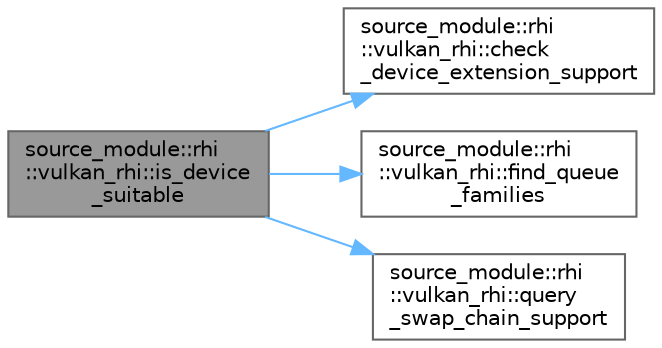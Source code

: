 digraph "source_module::rhi::vulkan_rhi::is_device_suitable"
{
 // LATEX_PDF_SIZE
  bgcolor="transparent";
  edge [fontname=Helvetica,fontsize=10,labelfontname=Helvetica,labelfontsize=10];
  node [fontname=Helvetica,fontsize=10,shape=box,height=0.2,width=0.4];
  rankdir="LR";
  Node1 [id="Node000001",label="source_module::rhi\l::vulkan_rhi::is_device\l_suitable",height=0.2,width=0.4,color="gray40", fillcolor="grey60", style="filled", fontcolor="black",tooltip=" "];
  Node1 -> Node2 [id="edge1_Node000001_Node000002",color="steelblue1",style="solid",tooltip=" "];
  Node2 [id="Node000002",label="source_module::rhi\l::vulkan_rhi::check\l_device_extension_support",height=0.2,width=0.4,color="grey40", fillcolor="white", style="filled",URL="$classsource__module_1_1rhi_1_1vulkan__rhi.html#ae35950ddac6856b4167d4605f65b9bbd",tooltip=" "];
  Node1 -> Node3 [id="edge2_Node000001_Node000003",color="steelblue1",style="solid",tooltip=" "];
  Node3 [id="Node000003",label="source_module::rhi\l::vulkan_rhi::find_queue\l_families",height=0.2,width=0.4,color="grey40", fillcolor="white", style="filled",URL="$classsource__module_1_1rhi_1_1vulkan__rhi.html#aa34bcfb00ae4bf3d5381eb17665419c0",tooltip=" "];
  Node1 -> Node4 [id="edge3_Node000001_Node000004",color="steelblue1",style="solid",tooltip=" "];
  Node4 [id="Node000004",label="source_module::rhi\l::vulkan_rhi::query\l_swap_chain_support",height=0.2,width=0.4,color="grey40", fillcolor="white", style="filled",URL="$classsource__module_1_1rhi_1_1vulkan__rhi.html#a95f8d5e54cf8ddc0a749acfbc6592f37",tooltip=" "];
}
